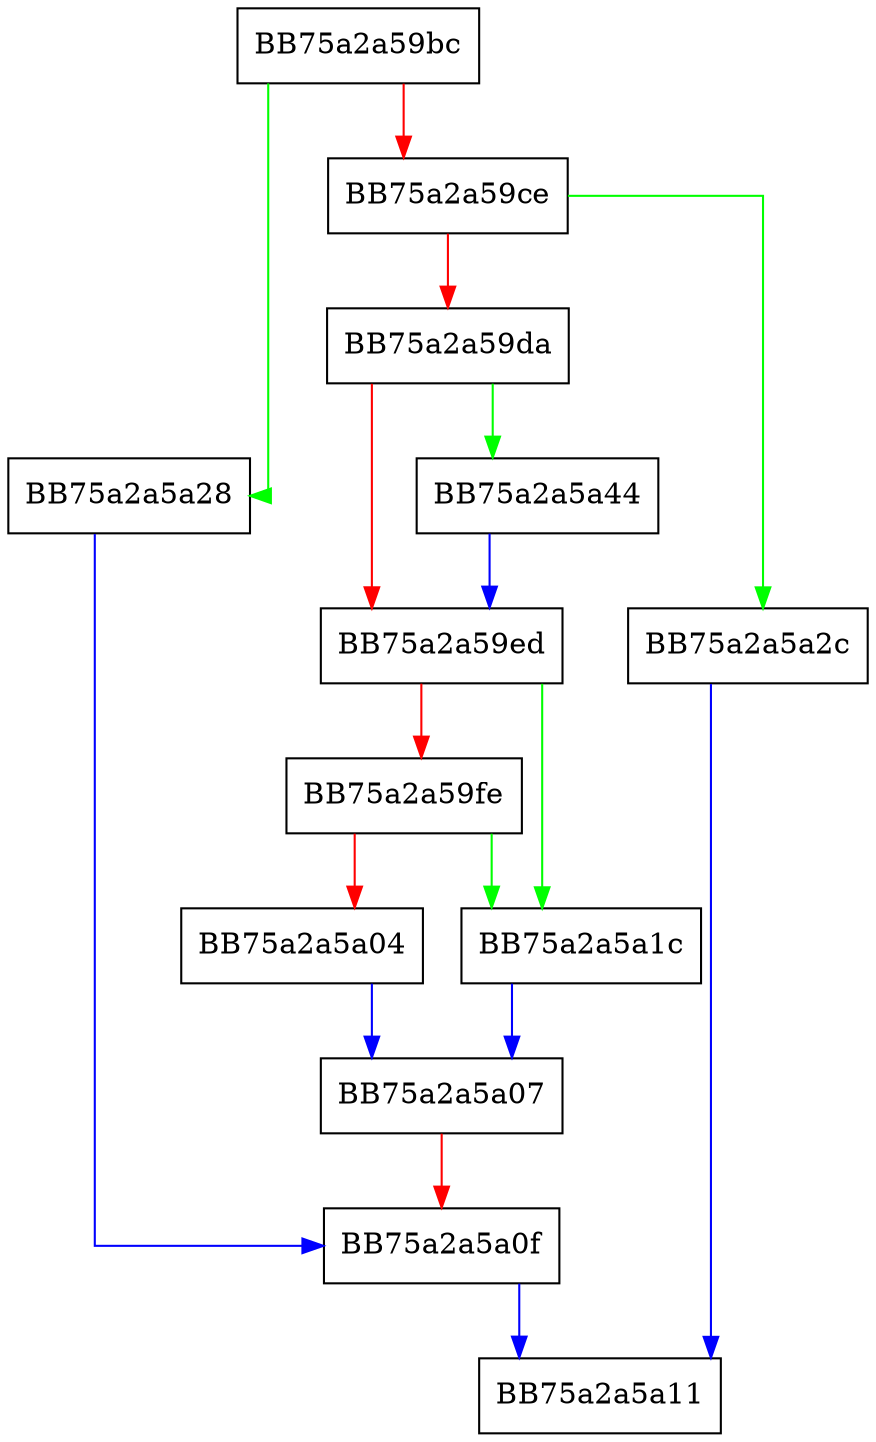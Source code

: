 digraph sqlite3_finalize {
  node [shape="box"];
  graph [splines=ortho];
  BB75a2a59bc -> BB75a2a5a28 [color="green"];
  BB75a2a59bc -> BB75a2a59ce [color="red"];
  BB75a2a59ce -> BB75a2a5a2c [color="green"];
  BB75a2a59ce -> BB75a2a59da [color="red"];
  BB75a2a59da -> BB75a2a5a44 [color="green"];
  BB75a2a59da -> BB75a2a59ed [color="red"];
  BB75a2a59ed -> BB75a2a5a1c [color="green"];
  BB75a2a59ed -> BB75a2a59fe [color="red"];
  BB75a2a59fe -> BB75a2a5a1c [color="green"];
  BB75a2a59fe -> BB75a2a5a04 [color="red"];
  BB75a2a5a04 -> BB75a2a5a07 [color="blue"];
  BB75a2a5a07 -> BB75a2a5a0f [color="red"];
  BB75a2a5a0f -> BB75a2a5a11 [color="blue"];
  BB75a2a5a1c -> BB75a2a5a07 [color="blue"];
  BB75a2a5a28 -> BB75a2a5a0f [color="blue"];
  BB75a2a5a2c -> BB75a2a5a11 [color="blue"];
  BB75a2a5a44 -> BB75a2a59ed [color="blue"];
}